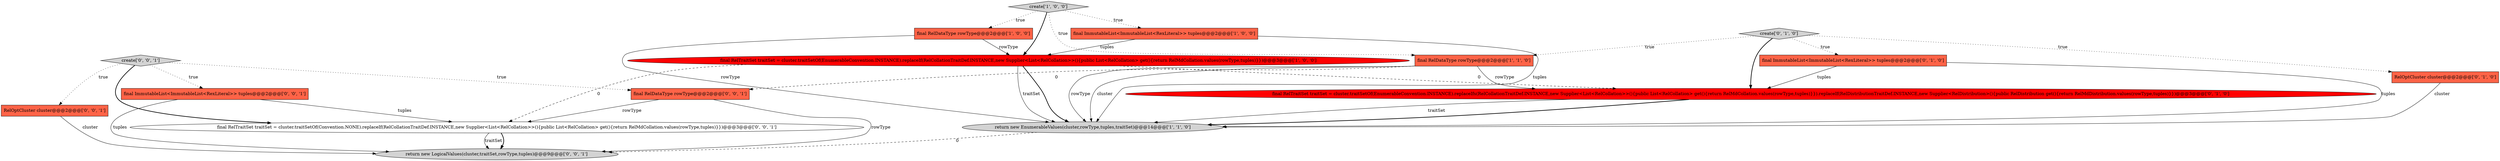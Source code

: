 digraph {
6 [style = filled, label = "create['0', '1', '0']", fillcolor = lightgray, shape = diamond image = "AAA0AAABBB2BBB"];
9 [style = filled, label = "final RelTraitSet traitSet = cluster.traitSetOf(EnumerableConvention.INSTANCE).replaceIfs(RelCollationTraitDef.INSTANCE,new Supplier<List<RelCollation>>(){public List<RelCollation> get(){return RelMdCollation.values(rowType,tuples)}}).replaceIf(RelDistributionTraitDef.INSTANCE,new Supplier<RelDistribution>(){public RelDistribution get(){return RelMdDistribution.values(rowType,tuples)}})@@@3@@@['0', '1', '0']", fillcolor = red, shape = ellipse image = "AAA1AAABBB2BBB"];
12 [style = filled, label = "RelOptCluster cluster@@@2@@@['0', '0', '1']", fillcolor = tomato, shape = box image = "AAA0AAABBB3BBB"];
4 [style = filled, label = "create['1', '0', '0']", fillcolor = lightgray, shape = diamond image = "AAA0AAABBB1BBB"];
2 [style = filled, label = "final RelTraitSet traitSet = cluster.traitSetOf(EnumerableConvention.INSTANCE).replaceIf(RelCollationTraitDef.INSTANCE,new Supplier<List<RelCollation>>(){public List<RelCollation> get(){return RelMdCollation.values(rowType,tuples)}})@@@3@@@['1', '0', '0']", fillcolor = red, shape = ellipse image = "AAA1AAABBB1BBB"];
5 [style = filled, label = "final RelDataType rowType@@@2@@@['1', '1', '0']", fillcolor = tomato, shape = box image = "AAA0AAABBB1BBB"];
3 [style = filled, label = "final ImmutableList<ImmutableList<RexLiteral>> tuples@@@2@@@['1', '0', '0']", fillcolor = tomato, shape = box image = "AAA0AAABBB1BBB"];
8 [style = filled, label = "RelOptCluster cluster@@@2@@@['0', '1', '0']", fillcolor = tomato, shape = box image = "AAA0AAABBB2BBB"];
13 [style = filled, label = "final ImmutableList<ImmutableList<RexLiteral>> tuples@@@2@@@['0', '0', '1']", fillcolor = tomato, shape = box image = "AAA0AAABBB3BBB"];
10 [style = filled, label = "final RelTraitSet traitSet = cluster.traitSetOf(Convention.NONE).replaceIf(RelCollationTraitDef.INSTANCE,new Supplier<List<RelCollation>>(){public List<RelCollation> get(){return RelMdCollation.values(rowType,tuples)}})@@@3@@@['0', '0', '1']", fillcolor = white, shape = ellipse image = "AAA0AAABBB3BBB"];
7 [style = filled, label = "final ImmutableList<ImmutableList<RexLiteral>> tuples@@@2@@@['0', '1', '0']", fillcolor = tomato, shape = box image = "AAA0AAABBB2BBB"];
11 [style = filled, label = "create['0', '0', '1']", fillcolor = lightgray, shape = diamond image = "AAA0AAABBB3BBB"];
15 [style = filled, label = "return new LogicalValues(cluster,traitSet,rowType,tuples)@@@9@@@['0', '0', '1']", fillcolor = lightgray, shape = ellipse image = "AAA0AAABBB3BBB"];
0 [style = filled, label = "return new EnumerableValues(cluster,rowType,tuples,traitSet)@@@14@@@['1', '1', '0']", fillcolor = lightgray, shape = ellipse image = "AAA0AAABBB1BBB"];
1 [style = filled, label = "final RelDataType rowType@@@2@@@['1', '0', '0']", fillcolor = tomato, shape = box image = "AAA0AAABBB1BBB"];
14 [style = filled, label = "final RelDataType rowType@@@2@@@['0', '0', '1']", fillcolor = tomato, shape = box image = "AAA0AAABBB3BBB"];
4->5 [style = dotted, label="true"];
7->0 [style = solid, label="tuples"];
5->14 [style = dashed, label="0"];
3->2 [style = solid, label="tuples"];
2->0 [style = solid, label="traitSet"];
10->15 [style = bold, label=""];
9->0 [style = bold, label=""];
14->15 [style = solid, label="rowType"];
4->1 [style = dotted, label="true"];
11->12 [style = dotted, label="true"];
11->14 [style = dotted, label="true"];
0->15 [style = dashed, label="0"];
4->2 [style = bold, label=""];
11->13 [style = dotted, label="true"];
10->15 [style = solid, label="traitSet"];
2->10 [style = dashed, label="0"];
14->10 [style = solid, label="rowType"];
1->0 [style = solid, label="rowType"];
5->9 [style = solid, label="rowType"];
13->10 [style = solid, label="tuples"];
9->0 [style = solid, label="traitSet"];
2->0 [style = bold, label=""];
4->3 [style = dotted, label="true"];
2->9 [style = dashed, label="0"];
13->15 [style = solid, label="tuples"];
11->10 [style = bold, label=""];
6->8 [style = dotted, label="true"];
8->0 [style = solid, label="cluster"];
7->9 [style = solid, label="tuples"];
6->7 [style = dotted, label="true"];
5->0 [style = solid, label="cluster"];
5->0 [style = solid, label="rowType"];
1->2 [style = solid, label="rowType"];
6->9 [style = bold, label=""];
3->0 [style = solid, label="tuples"];
12->15 [style = solid, label="cluster"];
6->5 [style = dotted, label="true"];
}
